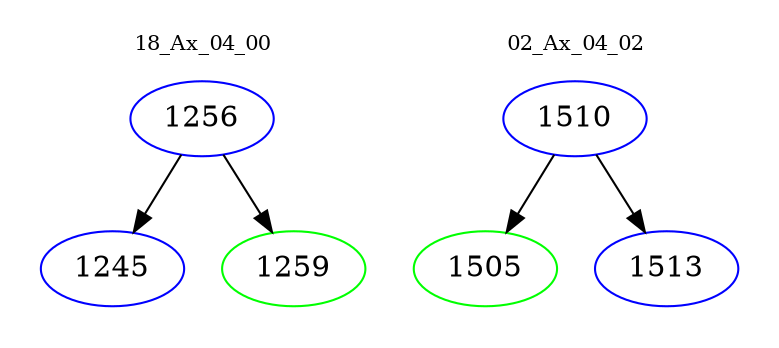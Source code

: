 digraph{
subgraph cluster_0 {
color = white
label = "18_Ax_04_00";
fontsize=10;
T0_1256 [label="1256", color="blue"]
T0_1256 -> T0_1245 [color="black"]
T0_1245 [label="1245", color="blue"]
T0_1256 -> T0_1259 [color="black"]
T0_1259 [label="1259", color="green"]
}
subgraph cluster_1 {
color = white
label = "02_Ax_04_02";
fontsize=10;
T1_1510 [label="1510", color="blue"]
T1_1510 -> T1_1505 [color="black"]
T1_1505 [label="1505", color="green"]
T1_1510 -> T1_1513 [color="black"]
T1_1513 [label="1513", color="blue"]
}
}
